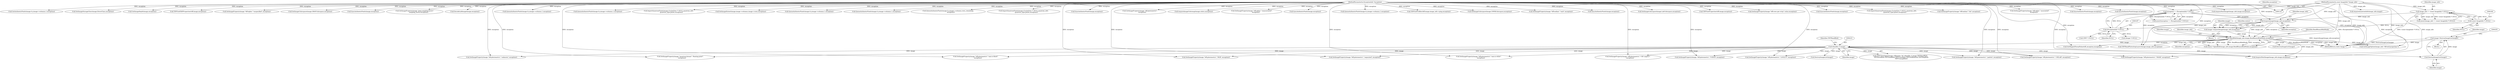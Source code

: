 digraph "0_ImageMagick_6e48aa92ff4e6e95424300ecd52a9ea453c19c60@pointer" {
"1000249" [label="(Call,image=DestroyImageList(image))"];
"1000251" [label="(Call,DestroyImageList(image))"];
"1000232" [label="(Call,(thandle_t) image)"];
"1000202" [label="(Call,OpenBlob(image_info,image,ReadBinaryBlobMode,exception))"];
"1000197" [label="(Call,AcquireImage(image_info,exception))"];
"1000157" [label="(Call,image_info != (const ImageInfo *) NULL)"];
"1000117" [label="(MethodParameterIn,const ImageInfo *image_info)"];
"1000159" [label="(Call,(const ImageInfo *) NULL)"];
"1000184" [label="(Call,exception != (ExceptionInfo *) NULL)"];
"1000118" [label="(MethodParameterIn,ExceptionInfo *exception)"];
"1000186" [label="(Call,(ExceptionInfo *) NULL)"];
"1000195" [label="(Call,image=AcquireImage(image_info,exception))"];
"1000564" [label="(Call,SetImageProperty(image,\"tiff:photometric\",\"unknown\",exception))"];
"1000464" [label="(Call,SetImageProperty(image,\"tiff:photometric\",\"min-is-black\",\n          exception))"];
"1000186" [label="(Call,(ExceptionInfo *) NULL)"];
"1000232" [label="(Call,(thandle_t) image)"];
"1001299" [label="(Call,SetImageProperty(image,\"tiff:alpha\",\"associated\",\n                  exception))"];
"1000117" [label="(MethodParameterIn,const ImageInfo *image_info)"];
"1000156" [label="(Call,assert(image_info != (const ImageInfo *) NULL))"];
"1000118" [label="(MethodParameterIn,ExceptionInfo *exception)"];
"1000494" [label="(Call,SetImageProperty(image,\"tiff:photometric\",\"RGB\",exception))"];
"1002304" [label="(Call,SyncAuthenticPixels(image,exception))"];
"1000217" [label="(Call,(Image *) NULL)"];
"1000514" [label="(Call,SetImageProperty(image,\"tiff:photometric\",\"CIE Log2(L)\",\n          exception))"];
"1003451" [label="(Call,TIFFReadPhotoshopLayers(image,image_info,exception))"];
"1000195" [label="(Call,image=AcquireImage(image_info,exception))"];
"1003292" [label="(Call,SyncAuthenticPixels(image,exception))"];
"1000306" [label="(Call,DestroyImageList(image))"];
"1000234" [label="(Identifier,image)"];
"1000484" [label="(Call,SetImageProperty(image,\"tiff:photometric\",\"palette\",exception))"];
"1000227" [label="(Call,TIFFClientOpen(image->filename,\"rb\",(thandle_t) image,TIFFReadBlob,\n    TIFFWriteBlob,TIFFSeekBlob,TIFFCloseBlob,TIFFGetBlobSize,TIFFMapBlob,\n    TIFFUnmapBlob))"];
"1002207" [label="(Call,GetAuthenticPixels(image,0,y,image->columns,1,exception))"];
"1002746" [label="(Call,SetImageStorageClass(image,DirectClass,exception))"];
"1001539" [label="(Call,GetImageDepth(image,exception))"];
"1000252" [label="(Identifier,image)"];
"1000206" [label="(Identifier,exception)"];
"1000205" [label="(Identifier,ReadBinaryBlobMode)"];
"1000752" [label="(Call,GetImageOption(image_info,\"tiff:exif-properties\"))"];
"1000248" [label="(Block,)"];
"1000760" [label="(Call,TIFFGetEXIFProperties(tiff,image,exception))"];
"1001248" [label="(Call,SetImageProperty(image,\"tiff:alpha\",\"unspecified\",exception))"];
"1000251" [label="(Call,DestroyImageList(image))"];
"1000719" [label="(Call,SetImageColorspace(image,GRAYColorspace,exception))"];
"1000161" [label="(Identifier,NULL)"];
"1002685" [label="(Call,SyncAuthenticPixels(image,exception))"];
"1000119" [label="(Block,)"];
"1000200" [label="(Call,status=OpenBlob(image_info,image,ReadBinaryBlobMode,exception))"];
"1001092" [label="(Call,SetImageProperty(image,\"jpeg:sampling-factor\",\n                 sampling_factor,exception))"];
"1003339" [label="(Call,DecodeLabImage(image,exception))"];
"1000452" [label="(Call,SetImageProperty(image,\"quantum:format\",\"floating-point\",\n        exception))"];
"1000245" [label="(Call,(TIFF *) NULL)"];
"1000544" [label="(Call,SetImageProperty(image,\"tiff:photometric\",\"separated\",exception))"];
"1003202" [label="(Call,QueueAuthenticPixels(image,0,y,image->columns,1,exception))"];
"1003481" [label="(MethodReturn,static Image *)"];
"1001896" [label="(Call,QueueAuthenticPixels(image,0,y,image->columns,1,exception))"];
"1000250" [label="(Identifier,image)"];
"1001914" [label="(Call,ImportQuantumPixels(image,(CacheView *) NULL,quantum_info,\n            quantum_type,pixels,exception))"];
"1001578" [label="(Call,SetImageExtent(image,image->columns,image->rows,exception))"];
"1002097" [label="(Call,QueueAuthenticPixels(image,0,y,image->columns,1,exception))"];
"1002379" [label="(Call,QueueAuthenticPixels(image,0,y,image->columns,1,exception))"];
"1002837" [label="(Call,QueueAuthenticPixels(image,0,y,image->columns,rows_remaining,\n            exception))"];
"1002115" [label="(Call,ImportQuantumPixels(image,(CacheView *) NULL,quantum_info,\n            quantum_type,pixels,exception))"];
"1000249" [label="(Call,image=DestroyImageList(image))"];
"1000222" [label="(Call,SetMagickThreadValue(tiff_exception,exception))"];
"1000157" [label="(Call,image_info != (const ImageInfo *) NULL)"];
"1000204" [label="(Identifier,image)"];
"1000474" [label="(Call,SetImageProperty(image,\"tiff:photometric\",\"min-is-white\",\n          exception))"];
"1000183" [label="(Call,assert(exception != (ExceptionInfo *) NULL))"];
"1002126" [label="(Call,SyncAuthenticPixels(image,exception))"];
"1000554" [label="(Call,SetImageProperty(image,\"tiff:photometric\",\"YCBCR\",exception))"];
"1000623" [label="(Call,GetImageProperty(image,\"tiff:photometric\",\n          exception))"];
"1001342" [label="(Call,AcquireImageColormap(image,colors,exception))"];
"1001313" [label="(Call,SetImageProperty(image,\"tiff:alpha\",\"unassociated\",\n                  exception))"];
"1003059" [label="(Call,SyncAuthenticPixels(image,exception))"];
"1000524" [label="(Call,SetImageProperty(image,\"tiff:photometric\",\"LOGLUV\",exception))"];
"1000158" [label="(Identifier,image_info)"];
"1000197" [label="(Call,AcquireImage(image_info,exception))"];
"1000188" [label="(Identifier,NULL)"];
"1000198" [label="(Identifier,image_info)"];
"1000196" [label="(Identifier,image)"];
"1002560" [label="(Call,QueueAuthenticPixels(image,0,y,image->columns,1,exception))"];
"1000739" [label="(Call,TIFFGetProfiles(tiff,image,image_info->ping,exception))"];
"1003404" [label="(Call,AcquireNextImage(image_info,image,exception))"];
"1000727" [label="(Call,SetImageColorspace(image,CMYKColorspace,exception))"];
"1000701" [label="(Call,SetImageProperty(image,\"tiff:endian\",\"msb\",exception))"];
"1001925" [label="(Call,SyncAuthenticPixels(image,exception))"];
"1000504" [label="(Call,SetImageProperty(image,\"tiff:photometric\",\"CIELAB\",exception))"];
"1000184" [label="(Call,exception != (ExceptionInfo *) NULL)"];
"1000735" [label="(Call,SetImageColorspace(image,LabColorspace,exception))"];
"1000214" [label="(Call,DestroyImageList(image))"];
"1000203" [label="(Identifier,image_info)"];
"1000312" [label="(Call,AcquireNextImage(image_info,image,exception))"];
"1000159" [label="(Call,(const ImageInfo *) NULL)"];
"1000235" [label="(Identifier,TIFFReadBlob)"];
"1000202" [label="(Call,OpenBlob(image_info,image,ReadBinaryBlobMode,exception))"];
"1000201" [label="(Identifier,status)"];
"1000746" [label="(Call,TIFFGetProperties(tiff,image,exception))"];
"1001621" [label="(Call,SetImageProperty(image,\"tiff:rows-per-strip\",value,exception))"];
"1001149" [label="(Call,AcquireQuantumInfo(image_info,image))"];
"1000185" [label="(Identifier,exception)"];
"1000199" [label="(Identifier,exception)"];
"1000534" [label="(Call,SetImageProperty(image,\"tiff:photometric\",\"MASK\",exception))"];
"1002500" [label="(Call,SyncAuthenticPixels(image,exception))"];
"1002293" [label="(Call,ImportQuantumPixels(image,(CacheView *) NULL,quantum_info,\n              quantum_type,pixels,exception))"];
"1000687" [label="(Call,SetImageProperty(image,\"tiff:endian\",\"lsb\",exception))"];
"1000249" -> "1000248"  [label="AST: "];
"1000249" -> "1000251"  [label="CFG: "];
"1000250" -> "1000249"  [label="AST: "];
"1000251" -> "1000249"  [label="AST: "];
"1000255" -> "1000249"  [label="CFG: "];
"1000249" -> "1003481"  [label="DDG: DestroyImageList(image)"];
"1000249" -> "1003481"  [label="DDG: image"];
"1000251" -> "1000249"  [label="DDG: image"];
"1000251" -> "1000252"  [label="CFG: "];
"1000252" -> "1000251"  [label="AST: "];
"1000232" -> "1000251"  [label="DDG: image"];
"1000232" -> "1000227"  [label="AST: "];
"1000232" -> "1000234"  [label="CFG: "];
"1000233" -> "1000232"  [label="AST: "];
"1000234" -> "1000232"  [label="AST: "];
"1000235" -> "1000232"  [label="CFG: "];
"1000232" -> "1000227"  [label="DDG: image"];
"1000202" -> "1000232"  [label="DDG: image"];
"1000232" -> "1000306"  [label="DDG: image"];
"1000232" -> "1000312"  [label="DDG: image"];
"1000232" -> "1000452"  [label="DDG: image"];
"1000232" -> "1000464"  [label="DDG: image"];
"1000232" -> "1000474"  [label="DDG: image"];
"1000232" -> "1000484"  [label="DDG: image"];
"1000232" -> "1000494"  [label="DDG: image"];
"1000232" -> "1000504"  [label="DDG: image"];
"1000232" -> "1000514"  [label="DDG: image"];
"1000232" -> "1000524"  [label="DDG: image"];
"1000232" -> "1000534"  [label="DDG: image"];
"1000232" -> "1000544"  [label="DDG: image"];
"1000232" -> "1000554"  [label="DDG: image"];
"1000232" -> "1000564"  [label="DDG: image"];
"1000202" -> "1000200"  [label="AST: "];
"1000202" -> "1000206"  [label="CFG: "];
"1000203" -> "1000202"  [label="AST: "];
"1000204" -> "1000202"  [label="AST: "];
"1000205" -> "1000202"  [label="AST: "];
"1000206" -> "1000202"  [label="AST: "];
"1000200" -> "1000202"  [label="CFG: "];
"1000202" -> "1003481"  [label="DDG: exception"];
"1000202" -> "1003481"  [label="DDG: image_info"];
"1000202" -> "1003481"  [label="DDG: ReadBinaryBlobMode"];
"1000202" -> "1000200"  [label="DDG: image_info"];
"1000202" -> "1000200"  [label="DDG: image"];
"1000202" -> "1000200"  [label="DDG: ReadBinaryBlobMode"];
"1000202" -> "1000200"  [label="DDG: exception"];
"1000197" -> "1000202"  [label="DDG: image_info"];
"1000197" -> "1000202"  [label="DDG: exception"];
"1000117" -> "1000202"  [label="DDG: image_info"];
"1000195" -> "1000202"  [label="DDG: image"];
"1000118" -> "1000202"  [label="DDG: exception"];
"1000202" -> "1000214"  [label="DDG: image"];
"1000202" -> "1000222"  [label="DDG: exception"];
"1000202" -> "1000312"  [label="DDG: image_info"];
"1000202" -> "1000752"  [label="DDG: image_info"];
"1000202" -> "1003451"  [label="DDG: image_info"];
"1000197" -> "1000195"  [label="AST: "];
"1000197" -> "1000199"  [label="CFG: "];
"1000198" -> "1000197"  [label="AST: "];
"1000199" -> "1000197"  [label="AST: "];
"1000195" -> "1000197"  [label="CFG: "];
"1000197" -> "1000195"  [label="DDG: image_info"];
"1000197" -> "1000195"  [label="DDG: exception"];
"1000157" -> "1000197"  [label="DDG: image_info"];
"1000117" -> "1000197"  [label="DDG: image_info"];
"1000184" -> "1000197"  [label="DDG: exception"];
"1000118" -> "1000197"  [label="DDG: exception"];
"1000157" -> "1000156"  [label="AST: "];
"1000157" -> "1000159"  [label="CFG: "];
"1000158" -> "1000157"  [label="AST: "];
"1000159" -> "1000157"  [label="AST: "];
"1000156" -> "1000157"  [label="CFG: "];
"1000157" -> "1003481"  [label="DDG: (const ImageInfo *) NULL"];
"1000157" -> "1000156"  [label="DDG: image_info"];
"1000157" -> "1000156"  [label="DDG: (const ImageInfo *) NULL"];
"1000117" -> "1000157"  [label="DDG: image_info"];
"1000159" -> "1000157"  [label="DDG: NULL"];
"1000117" -> "1000116"  [label="AST: "];
"1000117" -> "1003481"  [label="DDG: image_info"];
"1000117" -> "1000312"  [label="DDG: image_info"];
"1000117" -> "1000752"  [label="DDG: image_info"];
"1000117" -> "1001149"  [label="DDG: image_info"];
"1000117" -> "1003404"  [label="DDG: image_info"];
"1000117" -> "1003451"  [label="DDG: image_info"];
"1000159" -> "1000161"  [label="CFG: "];
"1000160" -> "1000159"  [label="AST: "];
"1000161" -> "1000159"  [label="AST: "];
"1000159" -> "1000186"  [label="DDG: NULL"];
"1000184" -> "1000183"  [label="AST: "];
"1000184" -> "1000186"  [label="CFG: "];
"1000185" -> "1000184"  [label="AST: "];
"1000186" -> "1000184"  [label="AST: "];
"1000183" -> "1000184"  [label="CFG: "];
"1000184" -> "1003481"  [label="DDG: (ExceptionInfo *) NULL"];
"1000184" -> "1000183"  [label="DDG: exception"];
"1000184" -> "1000183"  [label="DDG: (ExceptionInfo *) NULL"];
"1000118" -> "1000184"  [label="DDG: exception"];
"1000186" -> "1000184"  [label="DDG: NULL"];
"1000118" -> "1000116"  [label="AST: "];
"1000118" -> "1003481"  [label="DDG: exception"];
"1000118" -> "1000222"  [label="DDG: exception"];
"1000118" -> "1000312"  [label="DDG: exception"];
"1000118" -> "1000452"  [label="DDG: exception"];
"1000118" -> "1000464"  [label="DDG: exception"];
"1000118" -> "1000474"  [label="DDG: exception"];
"1000118" -> "1000484"  [label="DDG: exception"];
"1000118" -> "1000494"  [label="DDG: exception"];
"1000118" -> "1000504"  [label="DDG: exception"];
"1000118" -> "1000514"  [label="DDG: exception"];
"1000118" -> "1000524"  [label="DDG: exception"];
"1000118" -> "1000534"  [label="DDG: exception"];
"1000118" -> "1000544"  [label="DDG: exception"];
"1000118" -> "1000554"  [label="DDG: exception"];
"1000118" -> "1000564"  [label="DDG: exception"];
"1000118" -> "1000623"  [label="DDG: exception"];
"1000118" -> "1000687"  [label="DDG: exception"];
"1000118" -> "1000701"  [label="DDG: exception"];
"1000118" -> "1000719"  [label="DDG: exception"];
"1000118" -> "1000727"  [label="DDG: exception"];
"1000118" -> "1000735"  [label="DDG: exception"];
"1000118" -> "1000739"  [label="DDG: exception"];
"1000118" -> "1000746"  [label="DDG: exception"];
"1000118" -> "1000760"  [label="DDG: exception"];
"1000118" -> "1001092"  [label="DDG: exception"];
"1000118" -> "1001248"  [label="DDG: exception"];
"1000118" -> "1001299"  [label="DDG: exception"];
"1000118" -> "1001313"  [label="DDG: exception"];
"1000118" -> "1001342"  [label="DDG: exception"];
"1000118" -> "1001539"  [label="DDG: exception"];
"1000118" -> "1001578"  [label="DDG: exception"];
"1000118" -> "1001621"  [label="DDG: exception"];
"1000118" -> "1001896"  [label="DDG: exception"];
"1000118" -> "1001914"  [label="DDG: exception"];
"1000118" -> "1001925"  [label="DDG: exception"];
"1000118" -> "1002097"  [label="DDG: exception"];
"1000118" -> "1002115"  [label="DDG: exception"];
"1000118" -> "1002126"  [label="DDG: exception"];
"1000118" -> "1002207"  [label="DDG: exception"];
"1000118" -> "1002293"  [label="DDG: exception"];
"1000118" -> "1002304"  [label="DDG: exception"];
"1000118" -> "1002379"  [label="DDG: exception"];
"1000118" -> "1002500"  [label="DDG: exception"];
"1000118" -> "1002560"  [label="DDG: exception"];
"1000118" -> "1002685"  [label="DDG: exception"];
"1000118" -> "1002746"  [label="DDG: exception"];
"1000118" -> "1002837"  [label="DDG: exception"];
"1000118" -> "1003059"  [label="DDG: exception"];
"1000118" -> "1003202"  [label="DDG: exception"];
"1000118" -> "1003292"  [label="DDG: exception"];
"1000118" -> "1003339"  [label="DDG: exception"];
"1000118" -> "1003404"  [label="DDG: exception"];
"1000118" -> "1003451"  [label="DDG: exception"];
"1000186" -> "1000188"  [label="CFG: "];
"1000187" -> "1000186"  [label="AST: "];
"1000188" -> "1000186"  [label="AST: "];
"1000186" -> "1000217"  [label="DDG: NULL"];
"1000186" -> "1000245"  [label="DDG: NULL"];
"1000195" -> "1000119"  [label="AST: "];
"1000196" -> "1000195"  [label="AST: "];
"1000201" -> "1000195"  [label="CFG: "];
"1000195" -> "1003481"  [label="DDG: AcquireImage(image_info,exception)"];
}
